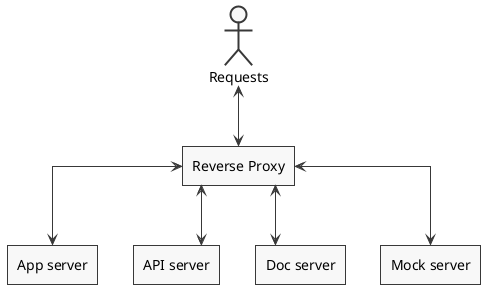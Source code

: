 @startuml

skin rose
skinparam linetype ortho
skinparam monochrome true
skinparam shadowing false

actor "Requests" as req
agent "Reverse Proxy" as rpx
agent "App server" as app
agent "API server" as api
agent "Doc server" as doc
agent "Mock server" as mock

req <--> rpx 
rpx <--> app
rpx <--> api
rpx <--> doc
rpx <--> mock

@enduml